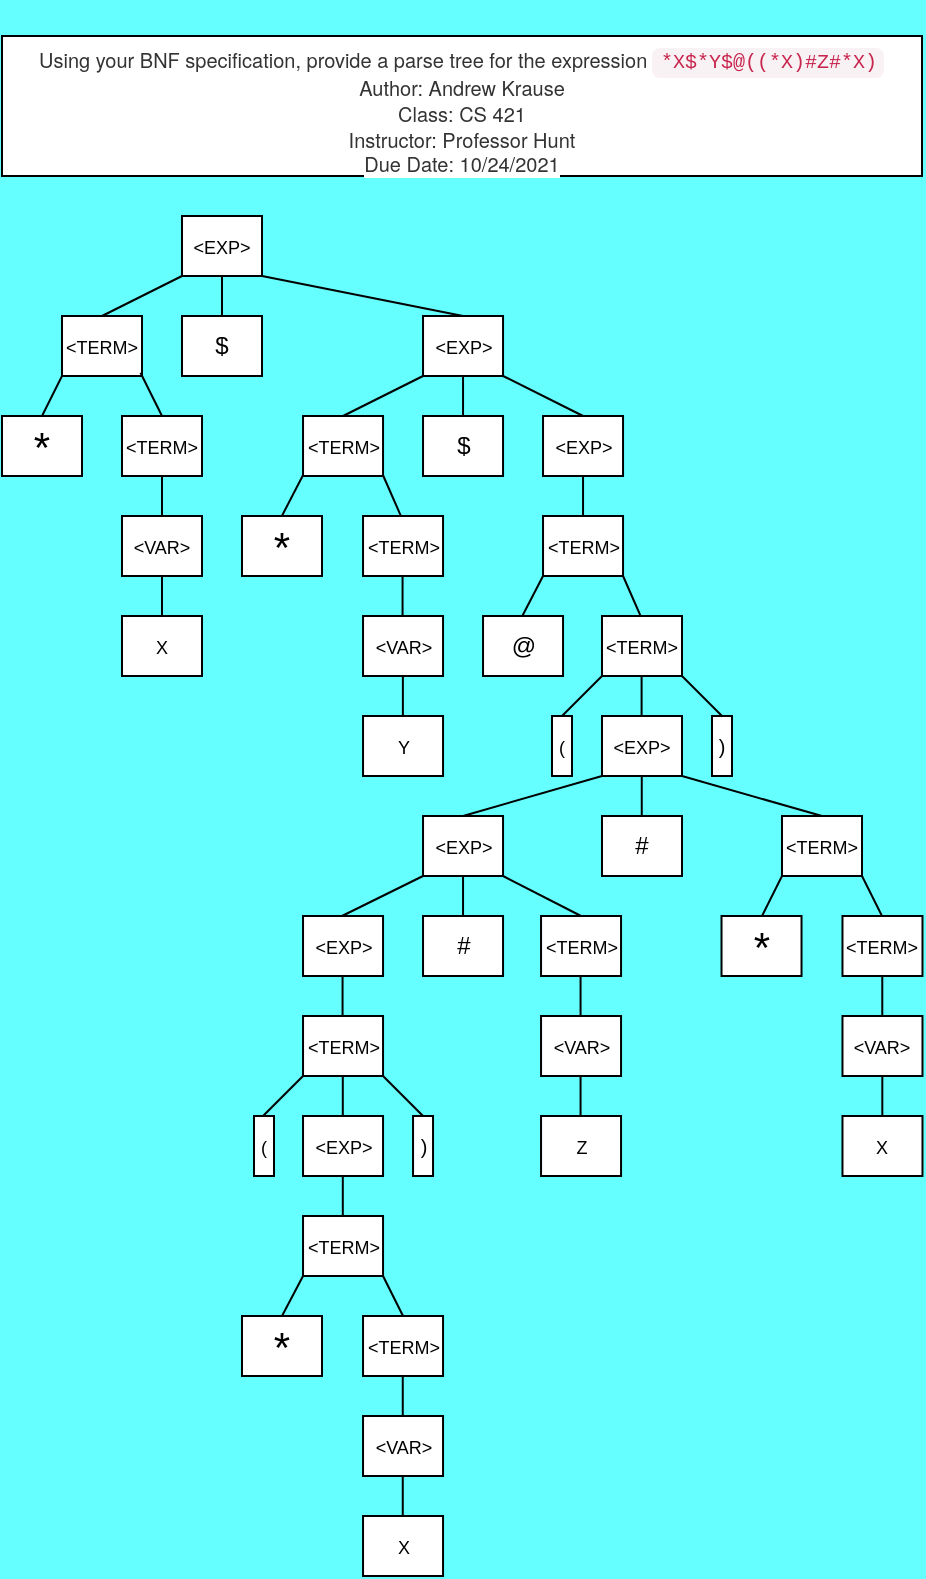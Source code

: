 <mxfile version="15.5.4" type="github">
  <diagram id="efUho0e8Leu4DS0IUN5L" name="Page-1">
    <mxGraphModel dx="1146" dy="675" grid="0" gridSize="10" guides="1" tooltips="1" connect="1" arrows="1" fold="1" page="1" pageScale="1" pageWidth="850" pageHeight="1100" background="#66FFFF" math="0" shadow="0">
      <root>
        <mxCell id="0" />
        <mxCell id="1" parent="0" />
        <mxCell id="gFB05rcXUvQ3V5mvhacZ-1" value="&lt;font style=&quot;font-size: 9px&quot;&gt;&amp;lt;EXP&amp;gt;&lt;/font&gt;" style="rounded=0;whiteSpace=wrap;html=1;" vertex="1" parent="1">
          <mxGeometry x="320" y="129" width="40" height="30" as="geometry" />
        </mxCell>
        <mxCell id="gFB05rcXUvQ3V5mvhacZ-3" value="" style="endArrow=none;html=1;rounded=0;exitX=0.5;exitY=0;exitDx=0;exitDy=0;entryX=1;entryY=1;entryDx=0;entryDy=0;" edge="1" parent="1" source="gFB05rcXUvQ3V5mvhacZ-9" target="gFB05rcXUvQ3V5mvhacZ-1">
          <mxGeometry width="50" height="50" relative="1" as="geometry">
            <mxPoint x="460" y="209" as="sourcePoint" />
            <mxPoint x="360" y="169" as="targetPoint" />
          </mxGeometry>
        </mxCell>
        <mxCell id="gFB05rcXUvQ3V5mvhacZ-6" value="" style="endArrow=none;html=1;rounded=0;entryX=0;entryY=1;entryDx=0;entryDy=0;exitX=0.5;exitY=0;exitDx=0;exitDy=0;" edge="1" parent="1" source="gFB05rcXUvQ3V5mvhacZ-10" target="gFB05rcXUvQ3V5mvhacZ-1">
          <mxGeometry width="50" height="50" relative="1" as="geometry">
            <mxPoint x="280" y="209" as="sourcePoint" />
            <mxPoint x="320" y="169" as="targetPoint" />
          </mxGeometry>
        </mxCell>
        <mxCell id="gFB05rcXUvQ3V5mvhacZ-7" value="" style="endArrow=none;html=1;rounded=0;entryX=0.5;entryY=1;entryDx=0;entryDy=0;exitX=0.5;exitY=0;exitDx=0;exitDy=0;" edge="1" parent="1" source="gFB05rcXUvQ3V5mvhacZ-8" target="gFB05rcXUvQ3V5mvhacZ-1">
          <mxGeometry width="50" height="50" relative="1" as="geometry">
            <mxPoint x="340" y="209" as="sourcePoint" />
            <mxPoint x="340" y="169" as="targetPoint" />
          </mxGeometry>
        </mxCell>
        <mxCell id="gFB05rcXUvQ3V5mvhacZ-8" value="$" style="rounded=0;whiteSpace=wrap;html=1;" vertex="1" parent="1">
          <mxGeometry x="320" y="179" width="40" height="30" as="geometry" />
        </mxCell>
        <mxCell id="gFB05rcXUvQ3V5mvhacZ-9" value="&lt;font style=&quot;font-size: 9px&quot;&gt;&amp;lt;EXP&amp;gt;&lt;/font&gt;" style="rounded=0;whiteSpace=wrap;html=1;" vertex="1" parent="1">
          <mxGeometry x="440.52" y="179" width="40" height="30" as="geometry" />
        </mxCell>
        <mxCell id="gFB05rcXUvQ3V5mvhacZ-10" value="&lt;font style=&quot;font-size: 9px&quot;&gt;&amp;lt;TERM&amp;gt;&lt;/font&gt;" style="rounded=0;whiteSpace=wrap;html=1;" vertex="1" parent="1">
          <mxGeometry x="260" y="179" width="40" height="30" as="geometry" />
        </mxCell>
        <mxCell id="gFB05rcXUvQ3V5mvhacZ-11" value="" style="endArrow=none;html=1;rounded=0;entryX=0;entryY=1;entryDx=0;entryDy=0;exitX=0.5;exitY=0;exitDx=0;exitDy=0;" edge="1" parent="1" source="gFB05rcXUvQ3V5mvhacZ-16" target="gFB05rcXUvQ3V5mvhacZ-10">
          <mxGeometry width="50" height="50" relative="1" as="geometry">
            <mxPoint x="250" y="289" as="sourcePoint" />
            <mxPoint x="260" y="259" as="targetPoint" />
          </mxGeometry>
        </mxCell>
        <mxCell id="gFB05rcXUvQ3V5mvhacZ-12" value="" style="endArrow=none;html=1;rounded=0;exitX=0.5;exitY=0;exitDx=0;exitDy=0;entryX=0.981;entryY=0.946;entryDx=0;entryDy=0;entryPerimeter=0;" edge="1" parent="1" source="gFB05rcXUvQ3V5mvhacZ-17" target="gFB05rcXUvQ3V5mvhacZ-10">
          <mxGeometry width="50" height="50" relative="1" as="geometry">
            <mxPoint x="310" y="289" as="sourcePoint" />
            <mxPoint x="300" y="249" as="targetPoint" />
          </mxGeometry>
        </mxCell>
        <mxCell id="gFB05rcXUvQ3V5mvhacZ-14" value="" style="endArrow=none;html=1;rounded=0;exitX=0.5;exitY=0;exitDx=0;exitDy=0;entryX=0.5;entryY=1;entryDx=0;entryDy=0;" edge="1" parent="1" source="gFB05rcXUvQ3V5mvhacZ-27" target="gFB05rcXUvQ3V5mvhacZ-9">
          <mxGeometry width="50" height="50" relative="1" as="geometry">
            <mxPoint x="460.69" y="279" as="sourcePoint" />
            <mxPoint x="460.35" y="249" as="targetPoint" />
          </mxGeometry>
        </mxCell>
        <mxCell id="gFB05rcXUvQ3V5mvhacZ-16" value="&lt;font style=&quot;font-size: 21px&quot;&gt;*&lt;/font&gt;" style="rounded=0;whiteSpace=wrap;html=1;" vertex="1" parent="1">
          <mxGeometry x="230" y="229" width="40" height="30" as="geometry" />
        </mxCell>
        <mxCell id="gFB05rcXUvQ3V5mvhacZ-17" value="&lt;font style=&quot;font-size: 9px&quot;&gt;&amp;lt;TERM&amp;gt;&lt;/font&gt;" style="rounded=0;whiteSpace=wrap;html=1;" vertex="1" parent="1">
          <mxGeometry x="290" y="229" width="40" height="30" as="geometry" />
        </mxCell>
        <mxCell id="gFB05rcXUvQ3V5mvhacZ-18" value="&lt;font style=&quot;font-size: 9px&quot;&gt;&amp;lt;VAR&amp;gt;&lt;/font&gt;" style="rounded=0;whiteSpace=wrap;html=1;" vertex="1" parent="1">
          <mxGeometry x="290" y="279" width="40" height="30" as="geometry" />
        </mxCell>
        <mxCell id="gFB05rcXUvQ3V5mvhacZ-19" value="" style="endArrow=none;html=1;rounded=0;entryX=0.5;entryY=1;entryDx=0;entryDy=0;exitX=0.5;exitY=0;exitDx=0;exitDy=0;" edge="1" parent="1" source="gFB05rcXUvQ3V5mvhacZ-18" target="gFB05rcXUvQ3V5mvhacZ-17">
          <mxGeometry width="50" height="50" relative="1" as="geometry">
            <mxPoint x="310" y="369" as="sourcePoint" />
            <mxPoint x="309.66" y="339" as="targetPoint" />
          </mxGeometry>
        </mxCell>
        <mxCell id="gFB05rcXUvQ3V5mvhacZ-20" value="" style="endArrow=none;html=1;rounded=0;entryX=0.5;entryY=1;entryDx=0;entryDy=0;exitX=0.5;exitY=0;exitDx=0;exitDy=0;" edge="1" parent="1" source="gFB05rcXUvQ3V5mvhacZ-22" target="gFB05rcXUvQ3V5mvhacZ-18">
          <mxGeometry width="50" height="50" relative="1" as="geometry">
            <mxPoint x="310" y="449" as="sourcePoint" />
            <mxPoint x="309.66" y="419" as="targetPoint" />
          </mxGeometry>
        </mxCell>
        <mxCell id="gFB05rcXUvQ3V5mvhacZ-22" value="&lt;font style=&quot;font-size: 9px&quot;&gt;X&lt;/font&gt;" style="rounded=0;whiteSpace=wrap;html=1;" vertex="1" parent="1">
          <mxGeometry x="290" y="329" width="40" height="30" as="geometry" />
        </mxCell>
        <mxCell id="gFB05rcXUvQ3V5mvhacZ-23" value="&lt;p style=&quot;line-height: 0.6&quot;&gt;&lt;span style=&quot;font-size: 10px ; color: rgb(51 , 51 , 51) ; font-family: &amp;#34;helvetica neue&amp;#34; , &amp;#34;helvetica&amp;#34; , &amp;#34;arial&amp;#34; , sans-serif ; text-align: left ; background-color: rgb(255 , 255 , 255)&quot;&gt;Using your BNF specification, provide a parse tree for the expression&amp;nbsp;&lt;/span&gt;&lt;code style=&quot;font-size: 10px ; box-sizing: border-box ; font-family: &amp;#34;menlo&amp;#34; , &amp;#34;monaco&amp;#34; , &amp;#34;consolas&amp;#34; , &amp;#34;courier new&amp;#34; , monospace ; padding: 2px 4px ; color: rgb(199 , 37 , 78) ; background-color: rgb(249 , 242 , 244) ; border-radius: 4px ; text-align: left&quot;&gt;*X$*Y$@((*X)#Z#*X)&lt;/code&gt;&lt;br&gt;&lt;span style=&quot;background-color: rgb(255 , 255 , 255) ; color: rgb(51 , 51 , 51) ; font-family: &amp;#34;helvetica neue&amp;#34; , &amp;#34;helvetica&amp;#34; , &amp;#34;arial&amp;#34; , sans-serif ; font-size: 10px ; text-align: left&quot;&gt;Author: Andrew Krause&lt;/span&gt;&lt;br&gt;&lt;span style=&quot;background-color: rgb(255 , 255 , 255) ; color: rgb(51 , 51 , 51) ; font-family: &amp;#34;helvetica neue&amp;#34; , &amp;#34;helvetica&amp;#34; , &amp;#34;arial&amp;#34; , sans-serif ; font-size: 10px ; text-align: left&quot;&gt;Class: CS 421&lt;/span&gt;&lt;br&gt;&lt;span style=&quot;background-color: rgb(255 , 255 , 255) ; color: rgb(51 , 51 , 51) ; font-family: &amp;#34;helvetica neue&amp;#34; , &amp;#34;helvetica&amp;#34; , &amp;#34;arial&amp;#34; , sans-serif ; font-size: 10px ; text-align: left&quot;&gt;Instructor: Professor Hunt&lt;/span&gt;&lt;br&gt;&lt;span style=&quot;background-color: rgb(255 , 255 , 255) ; color: rgb(51 , 51 , 51) ; font-family: &amp;#34;helvetica neue&amp;#34; , &amp;#34;helvetica&amp;#34; , &amp;#34;arial&amp;#34; , sans-serif ; font-size: 10px ; text-align: left&quot;&gt;Due Date: 10/24/2021&lt;/span&gt;&lt;br&gt;&lt;/p&gt;" style="rounded=0;whiteSpace=wrap;html=1;fontSize=21;" vertex="1" parent="1">
          <mxGeometry x="230" y="39" width="460" height="70" as="geometry" />
        </mxCell>
        <mxCell id="gFB05rcXUvQ3V5mvhacZ-24" value="" style="endArrow=none;html=1;rounded=0;exitX=0.5;exitY=0;exitDx=0;exitDy=0;entryX=0;entryY=1;entryDx=0;entryDy=0;" edge="1" parent="1" source="gFB05rcXUvQ3V5mvhacZ-28" target="gFB05rcXUvQ3V5mvhacZ-9">
          <mxGeometry width="50" height="50" relative="1" as="geometry">
            <mxPoint x="400.52" y="279" as="sourcePoint" />
            <mxPoint x="440.52" y="249" as="targetPoint" />
          </mxGeometry>
        </mxCell>
        <mxCell id="gFB05rcXUvQ3V5mvhacZ-25" value="" style="endArrow=none;html=1;rounded=0;exitX=0.5;exitY=0;exitDx=0;exitDy=0;entryX=1;entryY=1;entryDx=0;entryDy=0;" edge="1" parent="1" source="gFB05rcXUvQ3V5mvhacZ-26" target="gFB05rcXUvQ3V5mvhacZ-9">
          <mxGeometry width="50" height="50" relative="1" as="geometry">
            <mxPoint x="520.52" y="279" as="sourcePoint" />
            <mxPoint x="480.52" y="249" as="targetPoint" />
          </mxGeometry>
        </mxCell>
        <mxCell id="gFB05rcXUvQ3V5mvhacZ-26" value="&lt;font style=&quot;font-size: 9px&quot;&gt;&amp;lt;EXP&amp;gt;&lt;/font&gt;" style="rounded=0;whiteSpace=wrap;html=1;" vertex="1" parent="1">
          <mxGeometry x="500.52" y="229" width="40" height="30" as="geometry" />
        </mxCell>
        <mxCell id="gFB05rcXUvQ3V5mvhacZ-27" value="$" style="rounded=0;whiteSpace=wrap;html=1;" vertex="1" parent="1">
          <mxGeometry x="440.52" y="229" width="40" height="30" as="geometry" />
        </mxCell>
        <mxCell id="gFB05rcXUvQ3V5mvhacZ-28" value="&lt;font style=&quot;font-size: 9px&quot;&gt;&amp;lt;TERM&amp;gt;&lt;/font&gt;" style="rounded=0;whiteSpace=wrap;html=1;" vertex="1" parent="1">
          <mxGeometry x="380.52" y="229" width="40" height="30" as="geometry" />
        </mxCell>
        <mxCell id="gFB05rcXUvQ3V5mvhacZ-29" value="" style="endArrow=none;html=1;rounded=0;entryX=0.001;entryY=0.983;entryDx=0;entryDy=0;entryPerimeter=0;exitX=0.487;exitY=-0.004;exitDx=0;exitDy=0;exitPerimeter=0;" edge="1" parent="1" target="gFB05rcXUvQ3V5mvhacZ-28">
          <mxGeometry width="50" height="50" relative="1" as="geometry">
            <mxPoint x="370.0" y="278.88" as="sourcePoint" />
            <mxPoint x="380.52" y="329" as="targetPoint" />
          </mxGeometry>
        </mxCell>
        <mxCell id="gFB05rcXUvQ3V5mvhacZ-30" value="" style="endArrow=none;html=1;rounded=0;entryX=1.001;entryY=0.992;entryDx=0;entryDy=0;entryPerimeter=0;exitX=0.471;exitY=-0.007;exitDx=0;exitDy=0;exitPerimeter=0;" edge="1" parent="1" source="gFB05rcXUvQ3V5mvhacZ-31" target="gFB05rcXUvQ3V5mvhacZ-28">
          <mxGeometry width="50" height="50" relative="1" as="geometry">
            <mxPoint x="430.52" y="379" as="sourcePoint" />
            <mxPoint x="420.52" y="329" as="targetPoint" />
          </mxGeometry>
        </mxCell>
        <mxCell id="gFB05rcXUvQ3V5mvhacZ-31" value="&lt;font style=&quot;font-size: 9px&quot;&gt;&amp;lt;TERM&amp;gt;&lt;/font&gt;" style="rounded=0;whiteSpace=wrap;html=1;" vertex="1" parent="1">
          <mxGeometry x="410.52" y="279" width="40" height="30" as="geometry" />
        </mxCell>
        <mxCell id="gFB05rcXUvQ3V5mvhacZ-32" value="&lt;font style=&quot;font-size: 21px&quot;&gt;*&lt;/font&gt;" style="rounded=0;whiteSpace=wrap;html=1;" vertex="1" parent="1">
          <mxGeometry x="350" y="279" width="40" height="30" as="geometry" />
        </mxCell>
        <mxCell id="gFB05rcXUvQ3V5mvhacZ-33" value="&lt;font style=&quot;font-size: 9px&quot;&gt;&amp;lt;VAR&amp;gt;&lt;/font&gt;" style="rounded=0;whiteSpace=wrap;html=1;" vertex="1" parent="1">
          <mxGeometry x="410.52" y="329" width="40" height="30" as="geometry" />
        </mxCell>
        <mxCell id="gFB05rcXUvQ3V5mvhacZ-34" value="" style="endArrow=none;html=1;rounded=0;entryX=0.5;entryY=1;entryDx=0;entryDy=0;exitX=0.5;exitY=0;exitDx=0;exitDy=0;" edge="1" parent="1">
          <mxGeometry width="50" height="50" relative="1" as="geometry">
            <mxPoint x="430.28" y="329" as="sourcePoint" />
            <mxPoint x="430.28" y="309" as="targetPoint" />
          </mxGeometry>
        </mxCell>
        <mxCell id="gFB05rcXUvQ3V5mvhacZ-35" value="&lt;font style=&quot;font-size: 9px&quot;&gt;Y&lt;/font&gt;" style="rounded=0;whiteSpace=wrap;html=1;" vertex="1" parent="1">
          <mxGeometry x="410.52" y="379" width="40" height="30" as="geometry" />
        </mxCell>
        <mxCell id="gFB05rcXUvQ3V5mvhacZ-36" value="" style="endArrow=none;html=1;rounded=0;entryX=0.5;entryY=1;entryDx=0;entryDy=0;exitX=0.5;exitY=0;exitDx=0;exitDy=0;" edge="1" parent="1">
          <mxGeometry width="50" height="50" relative="1" as="geometry">
            <mxPoint x="430.44" y="379" as="sourcePoint" />
            <mxPoint x="430.44" y="359" as="targetPoint" />
          </mxGeometry>
        </mxCell>
        <mxCell id="gFB05rcXUvQ3V5mvhacZ-37" value="&lt;font style=&quot;font-size: 9px&quot;&gt;&amp;lt;TERM&amp;gt;&lt;/font&gt;" style="rounded=0;whiteSpace=wrap;html=1;" vertex="1" parent="1">
          <mxGeometry x="500.52" y="279" width="40" height="30" as="geometry" />
        </mxCell>
        <mxCell id="gFB05rcXUvQ3V5mvhacZ-40" value="" style="endArrow=none;html=1;rounded=0;entryX=0.5;entryY=1;entryDx=0;entryDy=0;exitX=0.5;exitY=0;exitDx=0;exitDy=0;" edge="1" parent="1" source="gFB05rcXUvQ3V5mvhacZ-37" target="gFB05rcXUvQ3V5mvhacZ-26">
          <mxGeometry width="50" height="50" relative="1" as="geometry">
            <mxPoint x="510.52" y="279.0" as="sourcePoint" />
            <mxPoint x="521.08" y="258.61" as="targetPoint" />
          </mxGeometry>
        </mxCell>
        <mxCell id="gFB05rcXUvQ3V5mvhacZ-41" value="" style="endArrow=none;html=1;rounded=0;entryX=0.001;entryY=0.983;entryDx=0;entryDy=0;entryPerimeter=0;exitX=0.487;exitY=-0.004;exitDx=0;exitDy=0;exitPerimeter=0;" edge="1" parent="1">
          <mxGeometry width="50" height="50" relative="1" as="geometry">
            <mxPoint x="489.96" y="329.39" as="sourcePoint" />
            <mxPoint x="500.52" y="309.0" as="targetPoint" />
          </mxGeometry>
        </mxCell>
        <mxCell id="gFB05rcXUvQ3V5mvhacZ-42" value="" style="endArrow=none;html=1;rounded=0;entryX=1.001;entryY=0.992;entryDx=0;entryDy=0;entryPerimeter=0;exitX=0.471;exitY=-0.007;exitDx=0;exitDy=0;exitPerimeter=0;" edge="1" parent="1">
          <mxGeometry width="50" height="50" relative="1" as="geometry">
            <mxPoint x="549.32" y="329.03" as="sourcePoint" />
            <mxPoint x="540.52" y="309.0" as="targetPoint" />
          </mxGeometry>
        </mxCell>
        <mxCell id="gFB05rcXUvQ3V5mvhacZ-44" value="@" style="rounded=0;whiteSpace=wrap;html=1;" vertex="1" parent="1">
          <mxGeometry x="470.52" y="329" width="40" height="30" as="geometry" />
        </mxCell>
        <mxCell id="gFB05rcXUvQ3V5mvhacZ-45" value="&lt;font style=&quot;font-size: 9px&quot;&gt;&amp;lt;TERM&amp;gt;&lt;/font&gt;" style="rounded=0;whiteSpace=wrap;html=1;" vertex="1" parent="1">
          <mxGeometry x="530" y="329" width="40" height="30" as="geometry" />
        </mxCell>
        <mxCell id="gFB05rcXUvQ3V5mvhacZ-46" value="" style="endArrow=none;html=1;rounded=0;entryX=0.5;entryY=1;entryDx=0;entryDy=0;exitX=0.5;exitY=0;exitDx=0;exitDy=0;" edge="1" parent="1">
          <mxGeometry width="50" height="50" relative="1" as="geometry">
            <mxPoint x="549.8" y="379" as="sourcePoint" />
            <mxPoint x="549.8" y="359" as="targetPoint" />
          </mxGeometry>
        </mxCell>
        <mxCell id="gFB05rcXUvQ3V5mvhacZ-47" value="&lt;font style=&quot;font-size: 9px&quot;&gt;&amp;lt;EXP&amp;gt;&lt;/font&gt;" style="rounded=0;whiteSpace=wrap;html=1;" vertex="1" parent="1">
          <mxGeometry x="530" y="379" width="40" height="30" as="geometry" />
        </mxCell>
        <mxCell id="gFB05rcXUvQ3V5mvhacZ-48" value="" style="endArrow=none;html=1;rounded=0;entryX=0.001;entryY=0.983;entryDx=0;entryDy=0;entryPerimeter=0;fontStyle=1" edge="1" parent="1">
          <mxGeometry width="50" height="50" relative="1" as="geometry">
            <mxPoint x="510" y="379" as="sourcePoint" />
            <mxPoint x="530.0" y="359.0" as="targetPoint" />
          </mxGeometry>
        </mxCell>
        <mxCell id="gFB05rcXUvQ3V5mvhacZ-49" value="" style="endArrow=none;html=1;rounded=0;entryX=1;entryY=1;entryDx=0;entryDy=0;fontStyle=1" edge="1" parent="1" target="gFB05rcXUvQ3V5mvhacZ-45">
          <mxGeometry width="50" height="50" relative="1" as="geometry">
            <mxPoint x="590" y="379" as="sourcePoint" />
            <mxPoint x="610.0" y="359.0" as="targetPoint" />
          </mxGeometry>
        </mxCell>
        <mxCell id="gFB05rcXUvQ3V5mvhacZ-50" value="&lt;font style=&quot;font-size: 9px&quot;&gt;(&lt;/font&gt;" style="rounded=0;whiteSpace=wrap;html=1;" vertex="1" parent="1">
          <mxGeometry x="505" y="379" width="10" height="30" as="geometry" />
        </mxCell>
        <mxCell id="gFB05rcXUvQ3V5mvhacZ-51" value="&lt;font size=&quot;1&quot;&gt;)&lt;/font&gt;" style="rounded=0;whiteSpace=wrap;html=1;" vertex="1" parent="1">
          <mxGeometry x="585" y="379" width="10" height="30" as="geometry" />
        </mxCell>
        <mxCell id="gFB05rcXUvQ3V5mvhacZ-53" value="" style="endArrow=none;html=1;rounded=0;entryX=0.5;entryY=1;entryDx=0;entryDy=0;exitX=0.5;exitY=0;exitDx=0;exitDy=0;" edge="1" parent="1">
          <mxGeometry width="50" height="50" relative="1" as="geometry">
            <mxPoint x="549.88" y="429" as="sourcePoint" />
            <mxPoint x="549.88" y="409" as="targetPoint" />
          </mxGeometry>
        </mxCell>
        <mxCell id="gFB05rcXUvQ3V5mvhacZ-54" value="#" style="rounded=0;whiteSpace=wrap;html=1;" vertex="1" parent="1">
          <mxGeometry x="530" y="429" width="40" height="30" as="geometry" />
        </mxCell>
        <mxCell id="gFB05rcXUvQ3V5mvhacZ-55" value="" style="endArrow=none;html=1;rounded=0;entryX=1;entryY=1;entryDx=0;entryDy=0;fontStyle=1;exitX=0.5;exitY=0;exitDx=0;exitDy=0;" edge="1" parent="1" source="gFB05rcXUvQ3V5mvhacZ-56">
          <mxGeometry width="50" height="50" relative="1" as="geometry">
            <mxPoint x="590" y="429" as="sourcePoint" />
            <mxPoint x="570" y="409" as="targetPoint" />
          </mxGeometry>
        </mxCell>
        <mxCell id="gFB05rcXUvQ3V5mvhacZ-56" value="&lt;font style=&quot;font-size: 9px&quot;&gt;&amp;lt;TERM&amp;gt;&lt;/font&gt;" style="rounded=0;whiteSpace=wrap;html=1;" vertex="1" parent="1">
          <mxGeometry x="620" y="429" width="40" height="30" as="geometry" />
        </mxCell>
        <mxCell id="gFB05rcXUvQ3V5mvhacZ-57" value="&lt;font style=&quot;font-size: 9px&quot;&gt;&amp;lt;EXP&amp;gt;&lt;/font&gt;" style="rounded=0;whiteSpace=wrap;html=1;" vertex="1" parent="1">
          <mxGeometry x="440.52" y="429" width="40" height="30" as="geometry" />
        </mxCell>
        <mxCell id="gFB05rcXUvQ3V5mvhacZ-58" value="" style="endArrow=none;html=1;rounded=0;entryX=1;entryY=1;entryDx=0;entryDy=0;fontStyle=1;exitX=0.5;exitY=0;exitDx=0;exitDy=0;" edge="1" parent="1" source="gFB05rcXUvQ3V5mvhacZ-57">
          <mxGeometry width="50" height="50" relative="1" as="geometry">
            <mxPoint x="570" y="429" as="sourcePoint" />
            <mxPoint x="530" y="409" as="targetPoint" />
          </mxGeometry>
        </mxCell>
        <mxCell id="gFB05rcXUvQ3V5mvhacZ-59" value="" style="endArrow=none;html=1;rounded=0;entryX=1;entryY=1;entryDx=0;entryDy=0;fontStyle=1" edge="1" parent="1">
          <mxGeometry width="50" height="50" relative="1" as="geometry">
            <mxPoint x="670" y="479" as="sourcePoint" />
            <mxPoint x="660" y="459" as="targetPoint" />
          </mxGeometry>
        </mxCell>
        <mxCell id="gFB05rcXUvQ3V5mvhacZ-60" value="&lt;font style=&quot;font-size: 9px&quot;&gt;&amp;lt;TERM&amp;gt;&lt;/font&gt;" style="rounded=0;whiteSpace=wrap;html=1;" vertex="1" parent="1">
          <mxGeometry x="650.24" y="479" width="40" height="30" as="geometry" />
        </mxCell>
        <mxCell id="gFB05rcXUvQ3V5mvhacZ-61" value="" style="endArrow=none;html=1;rounded=0;entryX=1;entryY=1;entryDx=0;entryDy=0;fontStyle=1" edge="1" parent="1">
          <mxGeometry width="50" height="50" relative="1" as="geometry">
            <mxPoint x="610" y="479" as="sourcePoint" />
            <mxPoint x="620.0" y="459" as="targetPoint" />
          </mxGeometry>
        </mxCell>
        <mxCell id="gFB05rcXUvQ3V5mvhacZ-62" value="&lt;font style=&quot;font-size: 21px&quot;&gt;*&lt;/font&gt;" style="rounded=0;whiteSpace=wrap;html=1;" vertex="1" parent="1">
          <mxGeometry x="589.76" y="479" width="40" height="30" as="geometry" />
        </mxCell>
        <mxCell id="gFB05rcXUvQ3V5mvhacZ-63" value="" style="endArrow=none;html=1;rounded=0;entryX=0.5;entryY=1;entryDx=0;entryDy=0;exitX=0.5;exitY=0;exitDx=0;exitDy=0;" edge="1" parent="1">
          <mxGeometry width="50" height="50" relative="1" as="geometry">
            <mxPoint x="670.14" y="529" as="sourcePoint" />
            <mxPoint x="670.14" y="509" as="targetPoint" />
          </mxGeometry>
        </mxCell>
        <mxCell id="gFB05rcXUvQ3V5mvhacZ-64" value="&lt;font style=&quot;font-size: 9px&quot;&gt;&amp;lt;VAR&amp;gt;&lt;/font&gt;" style="rounded=0;whiteSpace=wrap;html=1;" vertex="1" parent="1">
          <mxGeometry x="650.24" y="529" width="40" height="30" as="geometry" />
        </mxCell>
        <mxCell id="gFB05rcXUvQ3V5mvhacZ-65" value="&lt;font style=&quot;font-size: 9px&quot;&gt;X&lt;/font&gt;" style="rounded=0;whiteSpace=wrap;html=1;" vertex="1" parent="1">
          <mxGeometry x="650.24" y="579" width="40" height="30" as="geometry" />
        </mxCell>
        <mxCell id="gFB05rcXUvQ3V5mvhacZ-66" value="" style="endArrow=none;html=1;rounded=0;entryX=0.5;entryY=1;entryDx=0;entryDy=0;exitX=0.5;exitY=0;exitDx=0;exitDy=0;" edge="1" parent="1">
          <mxGeometry width="50" height="50" relative="1" as="geometry">
            <mxPoint x="670.16" y="579" as="sourcePoint" />
            <mxPoint x="670.16" y="559" as="targetPoint" />
          </mxGeometry>
        </mxCell>
        <mxCell id="gFB05rcXUvQ3V5mvhacZ-67" value="#" style="rounded=0;whiteSpace=wrap;html=1;" vertex="1" parent="1">
          <mxGeometry x="440.52" y="479" width="40" height="30" as="geometry" />
        </mxCell>
        <mxCell id="gFB05rcXUvQ3V5mvhacZ-68" value="&lt;font style=&quot;font-size: 9px&quot;&gt;&amp;lt;TERM&amp;gt;&lt;/font&gt;" style="rounded=0;whiteSpace=wrap;html=1;" vertex="1" parent="1">
          <mxGeometry x="499.52" y="479" width="40" height="30" as="geometry" />
        </mxCell>
        <mxCell id="gFB05rcXUvQ3V5mvhacZ-69" value="" style="endArrow=none;html=1;rounded=0;entryX=1;entryY=1;entryDx=0;entryDy=0;fontStyle=1;exitX=0.5;exitY=0;exitDx=0;exitDy=0;" edge="1" parent="1" source="gFB05rcXUvQ3V5mvhacZ-68">
          <mxGeometry width="50" height="50" relative="1" as="geometry">
            <mxPoint x="470.52" y="479" as="sourcePoint" />
            <mxPoint x="480.52" y="459" as="targetPoint" />
          </mxGeometry>
        </mxCell>
        <mxCell id="gFB05rcXUvQ3V5mvhacZ-70" value="" style="endArrow=none;html=1;rounded=0;entryX=1;entryY=1;entryDx=0;entryDy=0;fontStyle=1;exitX=0.5;exitY=0;exitDx=0;exitDy=0;" edge="1" parent="1" source="gFB05rcXUvQ3V5mvhacZ-67">
          <mxGeometry width="50" height="50" relative="1" as="geometry">
            <mxPoint x="499.52" y="479" as="sourcePoint" />
            <mxPoint x="460.52" y="459" as="targetPoint" />
          </mxGeometry>
        </mxCell>
        <mxCell id="gFB05rcXUvQ3V5mvhacZ-71" value="" style="endArrow=none;html=1;rounded=0;entryX=1;entryY=1;entryDx=0;entryDy=0;fontStyle=1;" edge="1" parent="1">
          <mxGeometry width="50" height="50" relative="1" as="geometry">
            <mxPoint x="400" y="479" as="sourcePoint" />
            <mxPoint x="440.52" y="459" as="targetPoint" />
          </mxGeometry>
        </mxCell>
        <mxCell id="gFB05rcXUvQ3V5mvhacZ-72" value="&lt;font style=&quot;font-size: 9px&quot;&gt;&amp;lt;EXP&amp;gt;&lt;/font&gt;" style="rounded=0;whiteSpace=wrap;html=1;" vertex="1" parent="1">
          <mxGeometry x="380.52" y="479" width="40" height="30" as="geometry" />
        </mxCell>
        <mxCell id="gFB05rcXUvQ3V5mvhacZ-73" value="&lt;font style=&quot;font-size: 9px&quot;&gt;&amp;lt;VAR&amp;gt;&lt;/font&gt;" style="rounded=0;whiteSpace=wrap;html=1;" vertex="1" parent="1">
          <mxGeometry x="499.52" y="529" width="40" height="30" as="geometry" />
        </mxCell>
        <mxCell id="gFB05rcXUvQ3V5mvhacZ-74" value="&lt;font style=&quot;font-size: 9px&quot;&gt;Z&lt;/font&gt;" style="rounded=0;whiteSpace=wrap;html=1;" vertex="1" parent="1">
          <mxGeometry x="499.52" y="579" width="40" height="30" as="geometry" />
        </mxCell>
        <mxCell id="gFB05rcXUvQ3V5mvhacZ-75" value="" style="endArrow=none;html=1;rounded=0;entryX=0.5;entryY=1;entryDx=0;entryDy=0;exitX=0.5;exitY=0;exitDx=0;exitDy=0;" edge="1" parent="1">
          <mxGeometry width="50" height="50" relative="1" as="geometry">
            <mxPoint x="519.28" y="529" as="sourcePoint" />
            <mxPoint x="519.28" y="509" as="targetPoint" />
          </mxGeometry>
        </mxCell>
        <mxCell id="gFB05rcXUvQ3V5mvhacZ-77" value="" style="endArrow=none;html=1;rounded=0;entryX=0.5;entryY=1;entryDx=0;entryDy=0;exitX=0.5;exitY=0;exitDx=0;exitDy=0;" edge="1" parent="1">
          <mxGeometry width="50" height="50" relative="1" as="geometry">
            <mxPoint x="519.28" y="579" as="sourcePoint" />
            <mxPoint x="519.28" y="559" as="targetPoint" />
          </mxGeometry>
        </mxCell>
        <mxCell id="gFB05rcXUvQ3V5mvhacZ-78" value="&lt;font style=&quot;font-size: 9px&quot;&gt;&amp;lt;TERM&amp;gt;&lt;/font&gt;" style="rounded=0;whiteSpace=wrap;html=1;" vertex="1" parent="1">
          <mxGeometry x="380.52" y="529" width="40" height="30" as="geometry" />
        </mxCell>
        <mxCell id="gFB05rcXUvQ3V5mvhacZ-79" value="" style="endArrow=none;html=1;rounded=0;entryX=0.5;entryY=1;entryDx=0;entryDy=0;exitX=0.5;exitY=0;exitDx=0;exitDy=0;" edge="1" parent="1">
          <mxGeometry width="50" height="50" relative="1" as="geometry">
            <mxPoint x="400.28" y="529" as="sourcePoint" />
            <mxPoint x="400.28" y="509" as="targetPoint" />
          </mxGeometry>
        </mxCell>
        <mxCell id="gFB05rcXUvQ3V5mvhacZ-80" value="" style="endArrow=none;html=1;rounded=0;entryX=0.001;entryY=0.983;entryDx=0;entryDy=0;entryPerimeter=0;fontStyle=1" edge="1" parent="1">
          <mxGeometry width="50" height="50" relative="1" as="geometry">
            <mxPoint x="360.52" y="579" as="sourcePoint" />
            <mxPoint x="380.52" y="559.0" as="targetPoint" />
          </mxGeometry>
        </mxCell>
        <mxCell id="gFB05rcXUvQ3V5mvhacZ-83" value="" style="endArrow=none;html=1;rounded=0;entryX=1;entryY=1;entryDx=0;entryDy=0;fontStyle=1" edge="1" parent="1">
          <mxGeometry width="50" height="50" relative="1" as="geometry">
            <mxPoint x="440.52" y="579" as="sourcePoint" />
            <mxPoint x="420.52" y="559" as="targetPoint" />
          </mxGeometry>
        </mxCell>
        <mxCell id="gFB05rcXUvQ3V5mvhacZ-84" value="&lt;font style=&quot;font-size: 9px&quot;&gt;(&lt;/font&gt;" style="rounded=0;whiteSpace=wrap;html=1;" vertex="1" parent="1">
          <mxGeometry x="356" y="579" width="10" height="30" as="geometry" />
        </mxCell>
        <mxCell id="gFB05rcXUvQ3V5mvhacZ-85" value="&lt;font size=&quot;1&quot;&gt;)&lt;/font&gt;" style="rounded=0;whiteSpace=wrap;html=1;" vertex="1" parent="1">
          <mxGeometry x="435.52" y="579" width="10" height="30" as="geometry" />
        </mxCell>
        <mxCell id="gFB05rcXUvQ3V5mvhacZ-86" value="&lt;font style=&quot;font-size: 9px&quot;&gt;&amp;lt;EXP&amp;gt;&lt;/font&gt;" style="rounded=0;whiteSpace=wrap;html=1;" vertex="1" parent="1">
          <mxGeometry x="380.52" y="579" width="40" height="30" as="geometry" />
        </mxCell>
        <mxCell id="gFB05rcXUvQ3V5mvhacZ-87" value="" style="endArrow=none;html=1;rounded=0;entryX=0.5;entryY=1;entryDx=0;entryDy=0;exitX=0.5;exitY=0;exitDx=0;exitDy=0;" edge="1" parent="1">
          <mxGeometry width="50" height="50" relative="1" as="geometry">
            <mxPoint x="400.4" y="579" as="sourcePoint" />
            <mxPoint x="400.4" y="559" as="targetPoint" />
          </mxGeometry>
        </mxCell>
        <mxCell id="gFB05rcXUvQ3V5mvhacZ-88" value="" style="endArrow=none;html=1;rounded=0;entryX=0.5;entryY=1;entryDx=0;entryDy=0;exitX=0.5;exitY=0;exitDx=0;exitDy=0;" edge="1" parent="1">
          <mxGeometry width="50" height="50" relative="1" as="geometry">
            <mxPoint x="400.4" y="629" as="sourcePoint" />
            <mxPoint x="400.4" y="609" as="targetPoint" />
          </mxGeometry>
        </mxCell>
        <mxCell id="gFB05rcXUvQ3V5mvhacZ-89" value="&lt;font style=&quot;font-size: 9px&quot;&gt;&amp;lt;TERM&amp;gt;&lt;/font&gt;" style="rounded=0;whiteSpace=wrap;html=1;" vertex="1" parent="1">
          <mxGeometry x="380.52" y="629" width="40" height="30" as="geometry" />
        </mxCell>
        <mxCell id="gFB05rcXUvQ3V5mvhacZ-90" value="&lt;font style=&quot;font-size: 21px&quot;&gt;*&lt;/font&gt;" style="rounded=0;whiteSpace=wrap;html=1;" vertex="1" parent="1">
          <mxGeometry x="350" y="679" width="40" height="30" as="geometry" />
        </mxCell>
        <mxCell id="gFB05rcXUvQ3V5mvhacZ-91" value="&lt;font style=&quot;font-size: 9px&quot;&gt;&amp;lt;TERM&amp;gt;&lt;/font&gt;" style="rounded=0;whiteSpace=wrap;html=1;" vertex="1" parent="1">
          <mxGeometry x="410.52" y="679" width="40" height="30" as="geometry" />
        </mxCell>
        <mxCell id="gFB05rcXUvQ3V5mvhacZ-92" value="&lt;font style=&quot;font-size: 9px&quot;&gt;&amp;lt;VAR&amp;gt;&lt;/font&gt;" style="rounded=0;whiteSpace=wrap;html=1;" vertex="1" parent="1">
          <mxGeometry x="410.52" y="729" width="40" height="30" as="geometry" />
        </mxCell>
        <mxCell id="gFB05rcXUvQ3V5mvhacZ-93" value="&lt;font style=&quot;font-size: 9px&quot;&gt;X&lt;/font&gt;" style="rounded=0;whiteSpace=wrap;html=1;" vertex="1" parent="1">
          <mxGeometry x="410.52" y="779" width="40" height="30" as="geometry" />
        </mxCell>
        <mxCell id="gFB05rcXUvQ3V5mvhacZ-95" value="" style="endArrow=none;html=1;rounded=0;entryX=0.5;entryY=1;entryDx=0;entryDy=0;exitX=0.5;exitY=0;exitDx=0;exitDy=0;" edge="1" parent="1" source="gFB05rcXUvQ3V5mvhacZ-91">
          <mxGeometry width="50" height="50" relative="1" as="geometry">
            <mxPoint x="420.52" y="679" as="sourcePoint" />
            <mxPoint x="420.52" y="659" as="targetPoint" />
          </mxGeometry>
        </mxCell>
        <mxCell id="gFB05rcXUvQ3V5mvhacZ-96" value="" style="endArrow=none;html=1;rounded=0;entryX=0.5;entryY=1;entryDx=0;entryDy=0;exitX=0.5;exitY=0;exitDx=0;exitDy=0;" edge="1" parent="1" source="gFB05rcXUvQ3V5mvhacZ-90">
          <mxGeometry width="50" height="50" relative="1" as="geometry">
            <mxPoint x="390.52" y="679" as="sourcePoint" />
            <mxPoint x="380.52" y="659" as="targetPoint" />
          </mxGeometry>
        </mxCell>
        <mxCell id="gFB05rcXUvQ3V5mvhacZ-97" value="" style="endArrow=none;html=1;rounded=0;entryX=0.5;entryY=1;entryDx=0;entryDy=0;exitX=0.5;exitY=0;exitDx=0;exitDy=0;" edge="1" parent="1">
          <mxGeometry width="50" height="50" relative="1" as="geometry">
            <mxPoint x="430.38" y="729" as="sourcePoint" />
            <mxPoint x="430.38" y="709" as="targetPoint" />
          </mxGeometry>
        </mxCell>
        <mxCell id="gFB05rcXUvQ3V5mvhacZ-98" value="" style="endArrow=none;html=1;rounded=0;entryX=0.5;entryY=1;entryDx=0;entryDy=0;exitX=0.5;exitY=0;exitDx=0;exitDy=0;" edge="1" parent="1">
          <mxGeometry width="50" height="50" relative="1" as="geometry">
            <mxPoint x="430.38" y="779" as="sourcePoint" />
            <mxPoint x="430.38" y="759" as="targetPoint" />
          </mxGeometry>
        </mxCell>
      </root>
    </mxGraphModel>
  </diagram>
</mxfile>
